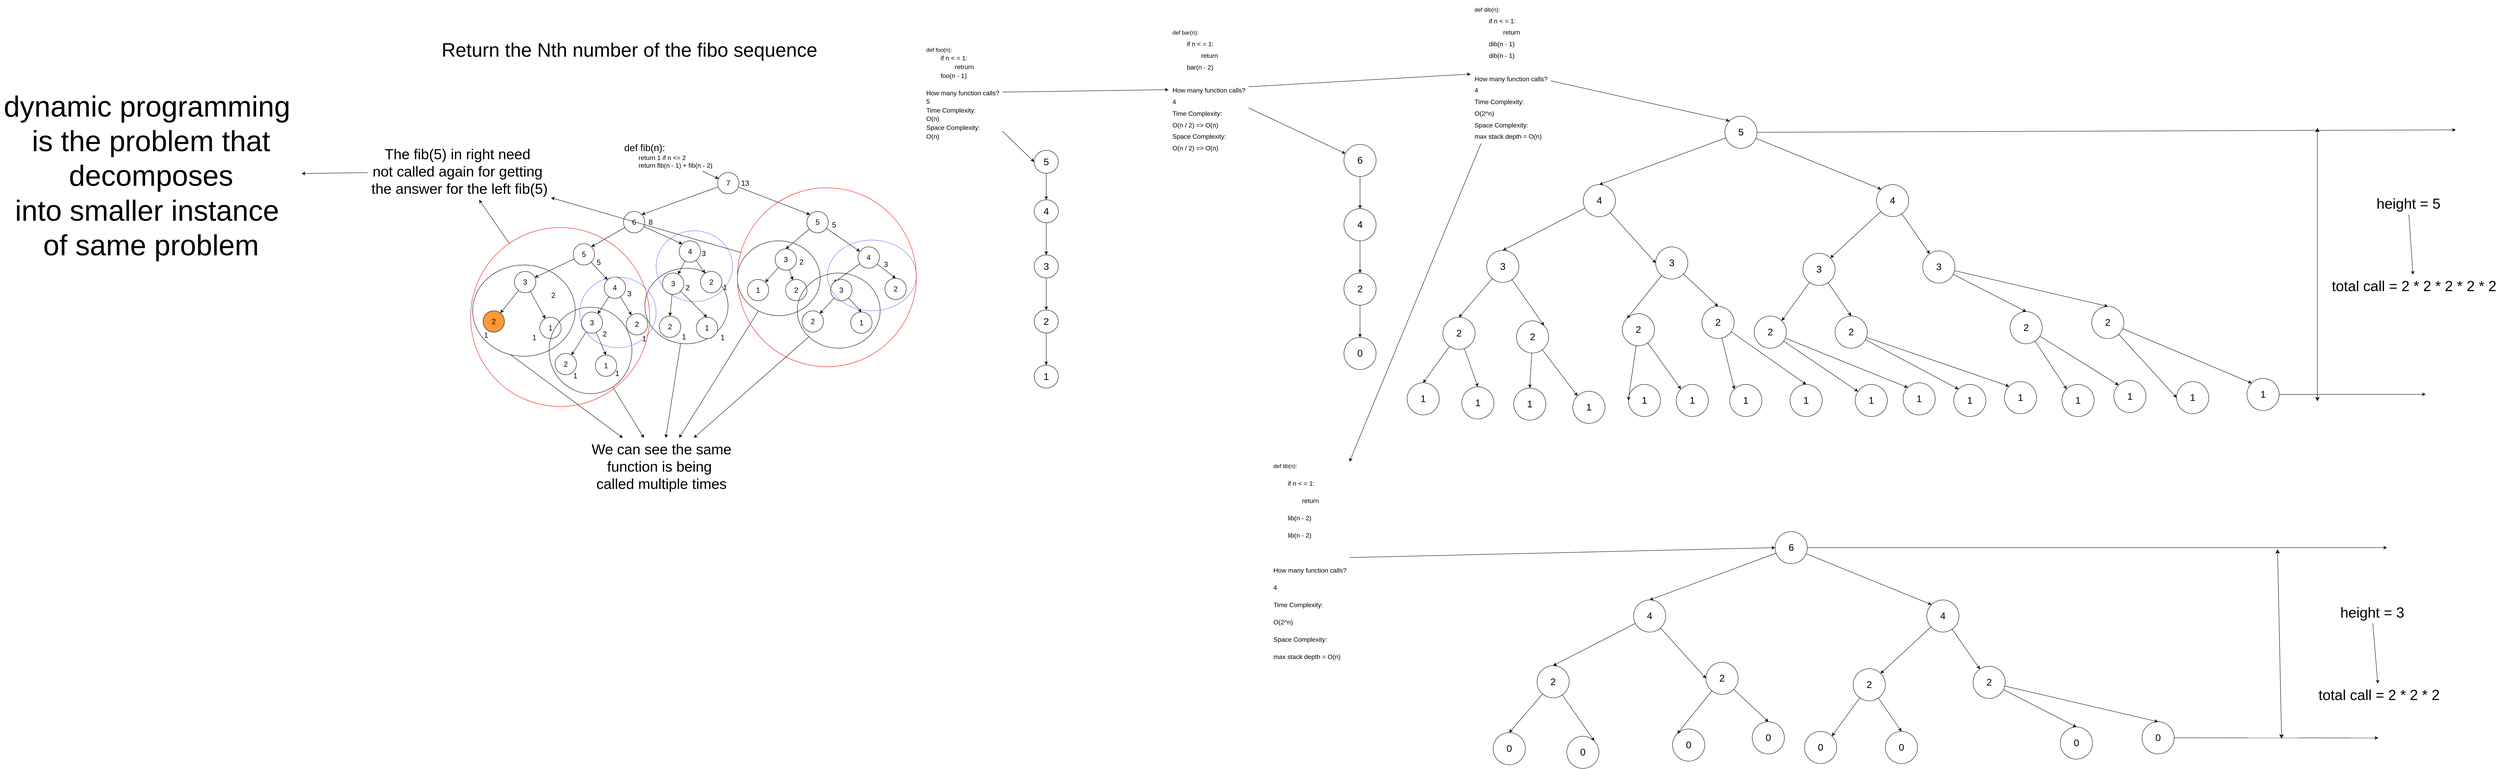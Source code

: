 <mxfile>
    <diagram id="8QNJKd7173OX4IBxSYZf" name="Page-1">
        <mxGraphModel dx="6030" dy="1557" grid="0" gridSize="10" guides="1" tooltips="1" connect="1" arrows="1" fold="1" page="0" pageScale="1" pageWidth="827" pageHeight="1169" math="0" shadow="0">
            <root>
                <mxCell id="0"/>
                <mxCell id="1" parent="0"/>
                <mxCell id="265" value="" style="ellipse;whiteSpace=wrap;html=1;fontSize=36;fillColor=none;" vertex="1" parent="1">
                    <mxGeometry x="65" y="363" width="207" height="188" as="geometry"/>
                </mxCell>
                <mxCell id="275" value="" style="ellipse;whiteSpace=wrap;html=1;fontSize=36;fillColor=none;strokeColor=#6666FF;" vertex="1" parent="1">
                    <mxGeometry x="93" y="270" width="190" height="176" as="geometry"/>
                </mxCell>
                <mxCell id="2" value="&lt;font style=&quot;font-size: 48px;&quot;&gt;Return the Nth number of the fibo sequence&amp;nbsp;&lt;/font&gt;" style="text;html=1;align=center;verticalAlign=middle;resizable=0;points=[];autosize=1;strokeColor=none;fillColor=none;" vertex="1" parent="1">
                    <mxGeometry x="-450" y="-215" width="965" height="70" as="geometry"/>
                </mxCell>
                <mxCell id="64" style="edgeStyle=none;html=1;fontSize=18;" edge="1" parent="1" source="3" target="4">
                    <mxGeometry relative="1" as="geometry"/>
                </mxCell>
                <mxCell id="3" value="&lt;div style=&quot;text-align: left;&quot;&gt;&lt;font style=&quot;font-size: 24px;&quot;&gt;&lt;span style=&quot;background-color: initial;&quot;&gt;def fib(&lt;/span&gt;&lt;span style=&quot;background-color: initial;&quot;&gt;n):&lt;/span&gt;&lt;/font&gt;&lt;/div&gt;&lt;div style=&quot;text-align: left;&quot;&gt;&lt;span style=&quot;background-color: initial;&quot;&gt;&lt;font size=&quot;3&quot;&gt;&lt;span style=&quot;white-space: pre;&quot;&gt;&#9;&lt;/span&gt;return 1 if n &amp;lt;= 2&lt;br&gt;&lt;/font&gt;&lt;/span&gt;&lt;/div&gt;&lt;div style=&quot;text-align: left;&quot;&gt;&lt;span style=&quot;background-color: initial;&quot;&gt;&lt;font size=&quot;3&quot;&gt;&lt;span style=&quot;white-space: pre;&quot;&gt;&#9;&lt;/span&gt;return fib(n - 1) + fib(n - 2)&lt;/font&gt;&lt;br&gt;&lt;/span&gt;&lt;/div&gt;" style="text;html=1;align=center;verticalAlign=middle;resizable=0;points=[];autosize=1;strokeColor=none;fillColor=none;fontSize=14;" vertex="1" parent="1">
                    <mxGeometry x="4" y="43" width="237" height="79" as="geometry"/>
                </mxCell>
                <mxCell id="8" style="edgeStyle=none;html=1;entryX=1;entryY=0;entryDx=0;entryDy=0;fontSize=18;" edge="1" parent="1" source="4" target="6">
                    <mxGeometry relative="1" as="geometry"/>
                </mxCell>
                <mxCell id="9" style="edgeStyle=none;html=1;entryX=0;entryY=0;entryDx=0;entryDy=0;fontSize=18;" edge="1" parent="1" source="4" target="7">
                    <mxGeometry relative="1" as="geometry"/>
                </mxCell>
                <mxCell id="4" value="&lt;font style=&quot;font-size: 18px;&quot;&gt;7&lt;/font&gt;" style="ellipse;whiteSpace=wrap;html=1;fontSize=14;" vertex="1" parent="1">
                    <mxGeometry x="246" y="125" width="53" height="53" as="geometry"/>
                </mxCell>
                <mxCell id="31" style="edgeStyle=none;html=1;entryX=1;entryY=0;entryDx=0;entryDy=0;fontSize=18;" edge="1" parent="1" source="6" target="10">
                    <mxGeometry relative="1" as="geometry"/>
                </mxCell>
                <mxCell id="32" style="edgeStyle=none;html=1;entryX=0;entryY=0;entryDx=0;entryDy=0;fontSize=18;" edge="1" parent="1" source="6" target="11">
                    <mxGeometry relative="1" as="geometry"/>
                </mxCell>
                <mxCell id="6" value="&lt;font style=&quot;font-size: 18px;&quot;&gt;6&lt;/font&gt;" style="ellipse;whiteSpace=wrap;html=1;fontSize=14;" vertex="1" parent="1">
                    <mxGeometry x="12" y="222" width="53" height="53" as="geometry"/>
                </mxCell>
                <mxCell id="33" style="edgeStyle=none;html=1;fontSize=18;entryX=0.5;entryY=0;entryDx=0;entryDy=0;" edge="1" parent="1" source="7" target="13">
                    <mxGeometry relative="1" as="geometry">
                        <mxPoint x="363.5" y="316.674" as="targetPoint"/>
                    </mxGeometry>
                </mxCell>
                <mxCell id="34" style="edgeStyle=none;html=1;fontSize=18;" edge="1" parent="1" source="7" target="14">
                    <mxGeometry relative="1" as="geometry"/>
                </mxCell>
                <mxCell id="7" value="&lt;font style=&quot;font-size: 18px;&quot;&gt;5&lt;/font&gt;" style="ellipse;whiteSpace=wrap;html=1;fontSize=14;" vertex="1" parent="1">
                    <mxGeometry x="468" y="222" width="53" height="53" as="geometry"/>
                </mxCell>
                <mxCell id="24" style="edgeStyle=none;html=1;fontSize=18;" edge="1" parent="1" source="10" target="15">
                    <mxGeometry relative="1" as="geometry"/>
                </mxCell>
                <mxCell id="25" style="edgeStyle=none;html=1;fontSize=18;" edge="1" parent="1" source="10" target="17">
                    <mxGeometry relative="1" as="geometry"/>
                </mxCell>
                <mxCell id="10" value="&lt;font style=&quot;font-size: 18px;&quot;&gt;5&lt;/font&gt;" style="ellipse;whiteSpace=wrap;html=1;fontSize=14;" vertex="1" parent="1">
                    <mxGeometry x="-113" y="302" width="53" height="53" as="geometry"/>
                </mxCell>
                <mxCell id="26" style="edgeStyle=none;html=1;fontSize=18;" edge="1" parent="1" source="11" target="18">
                    <mxGeometry relative="1" as="geometry"/>
                </mxCell>
                <mxCell id="27" style="edgeStyle=none;html=1;fontSize=18;" edge="1" parent="1" source="11" target="19">
                    <mxGeometry relative="1" as="geometry"/>
                </mxCell>
                <mxCell id="11" value="&lt;font style=&quot;font-size: 18px;&quot;&gt;4&lt;/font&gt;" style="ellipse;whiteSpace=wrap;html=1;fontSize=14;" vertex="1" parent="1">
                    <mxGeometry x="150.5" y="295" width="53" height="53" as="geometry"/>
                </mxCell>
                <mxCell id="29" style="edgeStyle=none;html=1;fontSize=18;" edge="1" parent="1" source="13" target="20">
                    <mxGeometry relative="1" as="geometry"/>
                </mxCell>
                <mxCell id="30" style="edgeStyle=none;html=1;fontSize=18;" edge="1" parent="1" source="13" target="21">
                    <mxGeometry relative="1" as="geometry"/>
                </mxCell>
                <mxCell id="13" value="&lt;font style=&quot;font-size: 18px;&quot;&gt;3&lt;/font&gt;" style="ellipse;whiteSpace=wrap;html=1;fontSize=14;" vertex="1" parent="1">
                    <mxGeometry x="389" y="315" width="53" height="53" as="geometry"/>
                </mxCell>
                <mxCell id="35" style="edgeStyle=none;html=1;entryX=0;entryY=0;entryDx=0;entryDy=0;fontSize=18;" edge="1" parent="1" source="14" target="22">
                    <mxGeometry relative="1" as="geometry"/>
                </mxCell>
                <mxCell id="36" style="edgeStyle=none;html=1;entryX=0.5;entryY=0;entryDx=0;entryDy=0;fontSize=18;" edge="1" parent="1" source="14" target="23">
                    <mxGeometry relative="1" as="geometry"/>
                </mxCell>
                <mxCell id="14" value="&lt;font style=&quot;font-size: 18px;&quot;&gt;4&lt;/font&gt;" style="ellipse;whiteSpace=wrap;html=1;fontSize=14;" vertex="1" parent="1">
                    <mxGeometry x="595" y="310" width="53" height="53" as="geometry"/>
                </mxCell>
                <mxCell id="43" style="edgeStyle=none;html=1;fontSize=18;" edge="1" parent="1" source="15" target="37">
                    <mxGeometry relative="1" as="geometry"/>
                </mxCell>
                <mxCell id="44" style="edgeStyle=none;html=1;fontSize=18;" edge="1" parent="1" source="15" target="38">
                    <mxGeometry relative="1" as="geometry"/>
                </mxCell>
                <mxCell id="15" value="&lt;font style=&quot;font-size: 18px;&quot;&gt;3&lt;/font&gt;" style="ellipse;whiteSpace=wrap;html=1;fontSize=14;" vertex="1" parent="1">
                    <mxGeometry x="-259" y="371" width="53" height="53" as="geometry"/>
                </mxCell>
                <mxCell id="45" style="edgeStyle=none;html=1;fontSize=18;" edge="1" parent="1" source="17" target="39">
                    <mxGeometry relative="1" as="geometry"/>
                </mxCell>
                <mxCell id="46" style="edgeStyle=none;html=1;fontSize=18;" edge="1" parent="1" source="17" target="42">
                    <mxGeometry relative="1" as="geometry"/>
                </mxCell>
                <mxCell id="17" value="&lt;font style=&quot;font-size: 18px;&quot;&gt;4&lt;/font&gt;" style="ellipse;whiteSpace=wrap;html=1;fontSize=14;" vertex="1" parent="1">
                    <mxGeometry x="-36" y="385" width="53" height="53" as="geometry"/>
                </mxCell>
                <mxCell id="56" style="edgeStyle=none;html=1;entryX=0.5;entryY=0;entryDx=0;entryDy=0;fontSize=18;" edge="1" parent="1" source="18" target="55">
                    <mxGeometry relative="1" as="geometry"/>
                </mxCell>
                <mxCell id="58" style="edgeStyle=none;html=1;entryX=0.5;entryY=0;entryDx=0;entryDy=0;fontSize=18;" edge="1" parent="1" source="18" target="57">
                    <mxGeometry relative="1" as="geometry"/>
                </mxCell>
                <mxCell id="18" value="&lt;font style=&quot;font-size: 18px;&quot;&gt;3&lt;/font&gt;" style="ellipse;whiteSpace=wrap;html=1;fontSize=14;" vertex="1" parent="1">
                    <mxGeometry x="109" y="375" width="53" height="53" as="geometry"/>
                </mxCell>
                <mxCell id="19" value="&lt;span style=&quot;font-size: 18px;&quot;&gt;2&lt;/span&gt;" style="ellipse;whiteSpace=wrap;html=1;fontSize=14;" vertex="1" parent="1">
                    <mxGeometry x="203.5" y="371" width="53" height="53" as="geometry"/>
                </mxCell>
                <mxCell id="20" value="&lt;font style=&quot;font-size: 18px;&quot;&gt;1&lt;/font&gt;" style="ellipse;whiteSpace=wrap;html=1;fontSize=14;" vertex="1" parent="1">
                    <mxGeometry x="320" y="391" width="53" height="53" as="geometry"/>
                </mxCell>
                <mxCell id="21" value="&lt;span style=&quot;font-size: 18px;&quot;&gt;2&lt;/span&gt;" style="ellipse;whiteSpace=wrap;html=1;fontSize=14;" vertex="1" parent="1">
                    <mxGeometry x="415" y="391" width="53" height="53" as="geometry"/>
                </mxCell>
                <mxCell id="60" style="edgeStyle=none;html=1;fontSize=18;" edge="1" parent="1" source="22" target="59">
                    <mxGeometry relative="1" as="geometry"/>
                </mxCell>
                <mxCell id="62" style="edgeStyle=none;html=1;entryX=0.5;entryY=0;entryDx=0;entryDy=0;fontSize=18;" edge="1" parent="1" source="22" target="61">
                    <mxGeometry relative="1" as="geometry"/>
                </mxCell>
                <mxCell id="22" value="&lt;font style=&quot;font-size: 18px;&quot;&gt;3&lt;/font&gt;" style="ellipse;whiteSpace=wrap;html=1;fontSize=14;" vertex="1" parent="1">
                    <mxGeometry x="527" y="391" width="53" height="53" as="geometry"/>
                </mxCell>
                <mxCell id="23" value="&lt;font style=&quot;font-size: 18px;&quot;&gt;2&lt;/font&gt;" style="ellipse;whiteSpace=wrap;html=1;fontSize=14;" vertex="1" parent="1">
                    <mxGeometry x="662" y="388" width="53" height="53" as="geometry"/>
                </mxCell>
                <mxCell id="37" value="&lt;font style=&quot;font-size: 18px;&quot;&gt;2&lt;/font&gt;" style="ellipse;whiteSpace=wrap;html=1;fontSize=14;fillColor=#FF9933;" vertex="1" parent="1">
                    <mxGeometry x="-337" y="469" width="53" height="53" as="geometry"/>
                </mxCell>
                <mxCell id="38" value="&lt;font style=&quot;font-size: 18px;&quot;&gt;1&lt;/font&gt;" style="ellipse;whiteSpace=wrap;html=1;fontSize=14;fillColor=#FFFFFF;" vertex="1" parent="1">
                    <mxGeometry x="-196" y="485" width="53" height="53" as="geometry"/>
                </mxCell>
                <mxCell id="48" style="edgeStyle=none;html=1;fontSize=18;" edge="1" parent="1" source="39" target="47">
                    <mxGeometry relative="1" as="geometry"/>
                </mxCell>
                <mxCell id="50" style="edgeStyle=none;html=1;entryX=0.5;entryY=0;entryDx=0;entryDy=0;fontSize=18;" edge="1" parent="1" source="39" target="49">
                    <mxGeometry relative="1" as="geometry"/>
                </mxCell>
                <mxCell id="39" value="&lt;font style=&quot;font-size: 18px;&quot;&gt;3&lt;/font&gt;" style="ellipse;whiteSpace=wrap;html=1;fontSize=14;" vertex="1" parent="1">
                    <mxGeometry x="-93" y="472" width="53" height="53" as="geometry"/>
                </mxCell>
                <mxCell id="42" value="&lt;font style=&quot;font-size: 18px;&quot;&gt;2&lt;/font&gt;" style="ellipse;whiteSpace=wrap;html=1;fontSize=14;" vertex="1" parent="1">
                    <mxGeometry x="19" y="476" width="53" height="53" as="geometry"/>
                </mxCell>
                <mxCell id="47" value="&lt;font style=&quot;font-size: 18px;&quot;&gt;2&lt;/font&gt;" style="ellipse;whiteSpace=wrap;html=1;fontSize=14;" vertex="1" parent="1">
                    <mxGeometry x="-158" y="575" width="53" height="53" as="geometry"/>
                </mxCell>
                <mxCell id="49" value="&lt;font style=&quot;font-size: 18px;&quot;&gt;1&lt;/font&gt;" style="ellipse;whiteSpace=wrap;html=1;fontSize=14;" vertex="1" parent="1">
                    <mxGeometry x="-58" y="579" width="53" height="53" as="geometry"/>
                </mxCell>
                <mxCell id="55" value="&lt;font style=&quot;font-size: 18px;&quot;&gt;2&lt;/font&gt;" style="ellipse;whiteSpace=wrap;html=1;fontSize=14;" vertex="1" parent="1">
                    <mxGeometry x="101" y="482" width="53" height="53" as="geometry"/>
                </mxCell>
                <mxCell id="57" value="&lt;font style=&quot;font-size: 18px;&quot;&gt;1&lt;/font&gt;" style="ellipse;whiteSpace=wrap;html=1;fontSize=14;" vertex="1" parent="1">
                    <mxGeometry x="193" y="485" width="53" height="53" as="geometry"/>
                </mxCell>
                <mxCell id="59" value="&lt;font style=&quot;font-size: 18px;&quot;&gt;2&lt;/font&gt;" style="ellipse;whiteSpace=wrap;html=1;fontSize=14;" vertex="1" parent="1">
                    <mxGeometry x="456" y="469" width="53" height="53" as="geometry"/>
                </mxCell>
                <mxCell id="61" value="&lt;font style=&quot;font-size: 18px;&quot;&gt;1&lt;/font&gt;" style="ellipse;whiteSpace=wrap;html=1;fontSize=14;" vertex="1" parent="1">
                    <mxGeometry x="577" y="472" width="53" height="53" as="geometry"/>
                </mxCell>
                <mxCell id="65" value="1" style="text;html=1;align=center;verticalAlign=middle;resizable=0;points=[];autosize=1;strokeColor=none;fillColor=none;fontSize=18;" vertex="1" parent="1">
                    <mxGeometry x="-344" y="513" width="28" height="34" as="geometry"/>
                </mxCell>
                <mxCell id="66" value="1" style="text;html=1;align=center;verticalAlign=middle;resizable=0;points=[];autosize=1;strokeColor=none;fillColor=none;fontSize=18;" vertex="1" parent="1">
                    <mxGeometry x="-224" y="519" width="28" height="34" as="geometry"/>
                </mxCell>
                <mxCell id="67" value="2" style="text;html=1;align=center;verticalAlign=middle;resizable=0;points=[];autosize=1;strokeColor=none;fillColor=none;fontSize=18;" vertex="1" parent="1">
                    <mxGeometry x="-177" y="414" width="28" height="34" as="geometry"/>
                </mxCell>
                <mxCell id="68" value="2" style="text;html=1;align=center;verticalAlign=middle;resizable=0;points=[];autosize=1;strokeColor=none;fillColor=none;fontSize=18;" vertex="1" parent="1">
                    <mxGeometry x="-49" y="510" width="28" height="34" as="geometry"/>
                </mxCell>
                <mxCell id="69" value="1" style="text;html=1;align=center;verticalAlign=middle;resizable=0;points=[];autosize=1;strokeColor=none;fillColor=none;fontSize=18;" vertex="1" parent="1">
                    <mxGeometry x="49" y="522" width="28" height="34" as="geometry"/>
                </mxCell>
                <mxCell id="70" value="3" style="text;html=1;align=center;verticalAlign=middle;resizable=0;points=[];autosize=1;strokeColor=none;fillColor=none;fontSize=18;" vertex="1" parent="1">
                    <mxGeometry x="12" y="410" width="28" height="34" as="geometry"/>
                </mxCell>
                <mxCell id="71" value="5" style="text;html=1;align=center;verticalAlign=middle;resizable=0;points=[];autosize=1;strokeColor=none;fillColor=none;fontSize=18;" vertex="1" parent="1">
                    <mxGeometry x="-64" y="332" width="28" height="34" as="geometry"/>
                </mxCell>
                <mxCell id="72" value="1" style="text;html=1;align=center;verticalAlign=middle;resizable=0;points=[];autosize=1;strokeColor=none;fillColor=none;fontSize=18;" vertex="1" parent="1">
                    <mxGeometry x="-18" y="608" width="28" height="34" as="geometry"/>
                </mxCell>
                <mxCell id="73" value="1" style="text;html=1;align=center;verticalAlign=middle;resizable=0;points=[];autosize=1;strokeColor=none;fillColor=none;fontSize=18;" vertex="1" parent="1">
                    <mxGeometry x="-122" y="614" width="28" height="34" as="geometry"/>
                </mxCell>
                <mxCell id="74" value="1" style="text;html=1;align=center;verticalAlign=middle;resizable=0;points=[];autosize=1;strokeColor=none;fillColor=none;fontSize=18;" vertex="1" parent="1">
                    <mxGeometry x="148" y="517" width="28" height="34" as="geometry"/>
                </mxCell>
                <mxCell id="75" value="1" style="text;html=1;align=center;verticalAlign=middle;resizable=0;points=[];autosize=1;strokeColor=none;fillColor=none;fontSize=18;" vertex="1" parent="1">
                    <mxGeometry x="244" y="519" width="28" height="34" as="geometry"/>
                </mxCell>
                <mxCell id="76" value="2" style="text;html=1;align=center;verticalAlign=middle;resizable=0;points=[];autosize=1;strokeColor=none;fillColor=none;fontSize=18;" vertex="1" parent="1">
                    <mxGeometry x="157" y="394.5" width="28" height="34" as="geometry"/>
                </mxCell>
                <mxCell id="77" value="1" style="text;html=1;align=center;verticalAlign=middle;resizable=0;points=[];autosize=1;strokeColor=none;fillColor=none;fontSize=18;" vertex="1" parent="1">
                    <mxGeometry x="250" y="394" width="28" height="34" as="geometry"/>
                </mxCell>
                <mxCell id="78" value="3" style="text;html=1;align=center;verticalAlign=middle;resizable=0;points=[];autosize=1;strokeColor=none;fillColor=none;fontSize=18;" vertex="1" parent="1">
                    <mxGeometry x="197" y="310" width="28" height="34" as="geometry"/>
                </mxCell>
                <mxCell id="79" value="8" style="text;html=1;align=center;verticalAlign=middle;resizable=0;points=[];autosize=1;strokeColor=none;fillColor=none;fontSize=18;" vertex="1" parent="1">
                    <mxGeometry x="65" y="231.5" width="28" height="34" as="geometry"/>
                </mxCell>
                <mxCell id="80" value="2" style="text;html=1;align=center;verticalAlign=middle;resizable=0;points=[];autosize=1;strokeColor=none;fillColor=none;fontSize=18;" vertex="1" parent="1">
                    <mxGeometry x="440" y="331" width="28" height="34" as="geometry"/>
                </mxCell>
                <mxCell id="81" value="3" style="text;html=1;align=center;verticalAlign=middle;resizable=0;points=[];autosize=1;strokeColor=none;fillColor=none;fontSize=18;" vertex="1" parent="1">
                    <mxGeometry x="650" y="337" width="28" height="34" as="geometry"/>
                </mxCell>
                <mxCell id="82" value="5" style="text;html=1;align=center;verticalAlign=middle;resizable=0;points=[];autosize=1;strokeColor=none;fillColor=none;fontSize=18;" vertex="1" parent="1">
                    <mxGeometry x="521" y="239" width="28" height="34" as="geometry"/>
                </mxCell>
                <mxCell id="83" value="13" style="text;html=1;align=center;verticalAlign=middle;resizable=0;points=[];autosize=1;strokeColor=none;fillColor=none;fontSize=18;" vertex="1" parent="1">
                    <mxGeometry x="295" y="135" width="38" height="34" as="geometry"/>
                </mxCell>
                <mxCell id="97" style="edgeStyle=none;html=1;entryX=0;entryY=0.5;entryDx=0;entryDy=0;fontSize=24;" edge="1" parent="1" source="84" target="88">
                    <mxGeometry relative="1" as="geometry"/>
                </mxCell>
                <mxCell id="100" value="" style="edgeStyle=none;html=1;fontSize=24;" edge="1" parent="1" source="84" target="99">
                    <mxGeometry relative="1" as="geometry"/>
                </mxCell>
                <mxCell id="84" value="&lt;div style=&quot;text-align: left;&quot;&gt;&lt;span style=&quot;background-color: initial;&quot;&gt;&lt;font style=&quot;font-size: 14px;&quot;&gt;def foo(n):&lt;/font&gt;&lt;/span&gt;&lt;/div&gt;&lt;div style=&quot;text-align: left;&quot;&gt;&lt;span style=&quot;background-color: initial;&quot;&gt;&lt;font size=&quot;3&quot;&gt;&lt;span style=&quot;white-space: pre;&quot;&gt;&#9;&lt;/span&gt;if n &amp;lt; = 1:&lt;/font&gt;&lt;/span&gt;&lt;/div&gt;&lt;div style=&quot;text-align: left;&quot;&gt;&lt;span style=&quot;background-color: initial;&quot;&gt;&lt;font size=&quot;3&quot;&gt;&lt;span style=&quot;white-space: pre;&quot;&gt;&#9;&lt;span style=&quot;white-space: pre;&quot;&gt;&#9;&lt;/span&gt;&lt;/span&gt;retrurn&lt;/font&gt;&lt;/span&gt;&lt;/div&gt;&lt;div style=&quot;text-align: left;&quot;&gt;&lt;span style=&quot;background-color: initial;&quot;&gt;&lt;font size=&quot;3&quot;&gt;&lt;span style=&quot;white-space: pre;&quot;&gt;&#9;&lt;/span&gt;foo(n - 1)&lt;/font&gt;&lt;br&gt;&lt;/span&gt;&lt;/div&gt;&lt;div style=&quot;text-align: left;&quot;&gt;&lt;span style=&quot;background-color: initial;&quot;&gt;&lt;font size=&quot;3&quot;&gt;&lt;br&gt;&lt;/font&gt;&lt;/span&gt;&lt;/div&gt;&lt;div style=&quot;text-align: left;&quot;&gt;&lt;span style=&quot;background-color: initial;&quot;&gt;&lt;font size=&quot;3&quot;&gt;How many function calls?&lt;/font&gt;&lt;/span&gt;&lt;/div&gt;&lt;div style=&quot;text-align: left;&quot;&gt;&lt;span style=&quot;background-color: initial;&quot;&gt;&lt;font size=&quot;3&quot;&gt;5&lt;br&gt;Time Complexity:&lt;/font&gt;&lt;/span&gt;&lt;/div&gt;&lt;div style=&quot;text-align: left;&quot;&gt;&lt;span style=&quot;background-color: initial;&quot;&gt;&lt;font size=&quot;3&quot;&gt;O(n)&lt;/font&gt;&lt;/span&gt;&lt;/div&gt;&lt;div style=&quot;text-align: left;&quot;&gt;&lt;font size=&quot;3&quot;&gt;Space Complexity:&lt;/font&gt;&lt;/div&gt;&lt;div style=&quot;text-align: left;&quot;&gt;&lt;font size=&quot;3&quot;&gt;O(n)&lt;/font&gt;&lt;/div&gt;" style="text;html=1;align=center;verticalAlign=middle;resizable=0;points=[];autosize=1;strokeColor=none;fillColor=none;fontSize=18;" vertex="1" parent="1">
                    <mxGeometry x="755" y="-198" width="199" height="249" as="geometry"/>
                </mxCell>
                <mxCell id="90" value="" style="edgeStyle=none;html=1;fontSize=24;" edge="1" parent="1" source="88" target="89">
                    <mxGeometry relative="1" as="geometry"/>
                </mxCell>
                <mxCell id="88" value="&lt;font style=&quot;font-size: 24px;&quot;&gt;5&lt;/font&gt;" style="ellipse;whiteSpace=wrap;html=1;fontSize=14;fillColor=none;" vertex="1" parent="1">
                    <mxGeometry x="1033" y="70" width="60" height="57" as="geometry"/>
                </mxCell>
                <mxCell id="92" value="" style="edgeStyle=none;html=1;fontSize=24;" edge="1" parent="1" source="89" target="91">
                    <mxGeometry relative="1" as="geometry"/>
                </mxCell>
                <mxCell id="89" value="&lt;font style=&quot;font-size: 24px;&quot;&gt;4&lt;/font&gt;" style="ellipse;whiteSpace=wrap;html=1;fontSize=14;fillColor=none;" vertex="1" parent="1">
                    <mxGeometry x="1033" y="193" width="60" height="57" as="geometry"/>
                </mxCell>
                <mxCell id="94" value="" style="edgeStyle=none;html=1;fontSize=24;" edge="1" parent="1" source="91" target="93">
                    <mxGeometry relative="1" as="geometry"/>
                </mxCell>
                <mxCell id="91" value="&lt;font style=&quot;font-size: 24px;&quot;&gt;3&lt;/font&gt;" style="ellipse;whiteSpace=wrap;html=1;fontSize=14;fillColor=none;" vertex="1" parent="1">
                    <mxGeometry x="1033" y="330" width="60" height="57" as="geometry"/>
                </mxCell>
                <mxCell id="96" value="" style="edgeStyle=none;html=1;fontSize=24;" edge="1" parent="1" source="93" target="95">
                    <mxGeometry relative="1" as="geometry"/>
                </mxCell>
                <mxCell id="93" value="&lt;font style=&quot;font-size: 24px;&quot;&gt;2&lt;/font&gt;" style="ellipse;whiteSpace=wrap;html=1;fontSize=14;fillColor=none;" vertex="1" parent="1">
                    <mxGeometry x="1033" y="467" width="60" height="57" as="geometry"/>
                </mxCell>
                <mxCell id="95" value="&lt;font style=&quot;font-size: 24px;&quot;&gt;1&lt;/font&gt;" style="ellipse;whiteSpace=wrap;html=1;fontSize=14;fillColor=none;" vertex="1" parent="1">
                    <mxGeometry x="1033" y="604" width="60" height="57" as="geometry"/>
                </mxCell>
                <mxCell id="109" style="edgeStyle=none;html=1;fontSize=24;" edge="1" parent="1" source="99" target="101">
                    <mxGeometry relative="1" as="geometry"/>
                </mxCell>
                <mxCell id="111" value="" style="edgeStyle=none;html=1;fontSize=24;" edge="1" parent="1" source="99" target="110">
                    <mxGeometry relative="1" as="geometry"/>
                </mxCell>
                <mxCell id="99" value="&lt;div style=&quot;text-align: left;&quot;&gt;&lt;span style=&quot;background-color: initial;&quot;&gt;&lt;font style=&quot;font-size: 14px;&quot;&gt;def bar(n):&lt;/font&gt;&lt;/span&gt;&lt;/div&gt;&lt;div style=&quot;text-align: left;&quot;&gt;&lt;span style=&quot;background-color: initial;&quot;&gt;&lt;font size=&quot;3&quot;&gt;&lt;span style=&quot;white-space: pre;&quot;&gt;&#9;&lt;/span&gt;if n &amp;lt; = 1:&lt;/font&gt;&lt;/span&gt;&lt;/div&gt;&lt;div style=&quot;text-align: left;&quot;&gt;&lt;span style=&quot;background-color: initial;&quot;&gt;&lt;font size=&quot;3&quot;&gt;&lt;span style=&quot;white-space: pre;&quot;&gt;&#9;&lt;span style=&quot;white-space: pre;&quot;&gt;&#9;&lt;/span&gt;&lt;/span&gt;return&lt;/font&gt;&lt;/span&gt;&lt;/div&gt;&lt;div style=&quot;text-align: left;&quot;&gt;&lt;span style=&quot;background-color: initial;&quot;&gt;&lt;font size=&quot;3&quot;&gt;&lt;span style=&quot;white-space: pre;&quot;&gt;&#9;&lt;/span&gt;bar(n - 2)&lt;/font&gt;&lt;br&gt;&lt;/span&gt;&lt;/div&gt;&lt;div style=&quot;text-align: left;&quot;&gt;&lt;span style=&quot;background-color: initial;&quot;&gt;&lt;font size=&quot;3&quot;&gt;&lt;br&gt;&lt;/font&gt;&lt;/span&gt;&lt;/div&gt;&lt;div style=&quot;text-align: left;&quot;&gt;&lt;span style=&quot;background-color: initial;&quot;&gt;&lt;font size=&quot;3&quot;&gt;How many function calls?&lt;/font&gt;&lt;/span&gt;&lt;/div&gt;&lt;div style=&quot;text-align: left;&quot;&gt;&lt;span style=&quot;background-color: initial;&quot;&gt;&lt;font size=&quot;3&quot;&gt;4&lt;br&gt;Time Complexity:&lt;/font&gt;&lt;/span&gt;&lt;/div&gt;&lt;div style=&quot;text-align: left;&quot;&gt;&lt;span style=&quot;background-color: initial;&quot;&gt;&lt;font size=&quot;3&quot;&gt;O(n / 2) =&amp;gt; O(n)&lt;/font&gt;&lt;/span&gt;&lt;/div&gt;&lt;div style=&quot;text-align: left;&quot;&gt;&lt;font size=&quot;3&quot;&gt;Space Complexity:&lt;/font&gt;&lt;/div&gt;&lt;div style=&quot;text-align: left;&quot;&gt;&lt;font size=&quot;3&quot;&gt;O(n / 2) =&amp;gt; O(n)&lt;/font&gt;&lt;/div&gt;" style="text;html=1;align=center;verticalAlign=middle;resizable=0;points=[];autosize=1;strokeColor=none;fillColor=none;fontSize=24;" vertex="1" parent="1">
                    <mxGeometry x="1367" y="-247" width="199" height="329" as="geometry"/>
                </mxCell>
                <mxCell id="104" value="" style="edgeStyle=none;html=1;fontSize=24;" edge="1" parent="1" source="101" target="103">
                    <mxGeometry relative="1" as="geometry"/>
                </mxCell>
                <mxCell id="101" value="6" style="ellipse;whiteSpace=wrap;html=1;fontSize=24;fillColor=none;" vertex="1" parent="1">
                    <mxGeometry x="1803" y="55" width="80" height="80" as="geometry"/>
                </mxCell>
                <mxCell id="106" value="" style="edgeStyle=none;html=1;fontSize=24;" edge="1" parent="1" source="103" target="105">
                    <mxGeometry relative="1" as="geometry"/>
                </mxCell>
                <mxCell id="103" value="4" style="ellipse;whiteSpace=wrap;html=1;fontSize=24;fillColor=none;" vertex="1" parent="1">
                    <mxGeometry x="1803" y="215" width="80" height="80" as="geometry"/>
                </mxCell>
                <mxCell id="108" value="" style="edgeStyle=none;html=1;fontSize=24;" edge="1" parent="1" source="105" target="107">
                    <mxGeometry relative="1" as="geometry"/>
                </mxCell>
                <mxCell id="105" value="2" style="ellipse;whiteSpace=wrap;html=1;fontSize=24;fillColor=none;" vertex="1" parent="1">
                    <mxGeometry x="1803" y="375" width="80" height="80" as="geometry"/>
                </mxCell>
                <mxCell id="107" value="0" style="ellipse;whiteSpace=wrap;html=1;fontSize=24;fillColor=none;" vertex="1" parent="1">
                    <mxGeometry x="1803" y="535" width="80" height="80" as="geometry"/>
                </mxCell>
                <mxCell id="184" style="edgeStyle=none;html=1;entryX=0;entryY=0;entryDx=0;entryDy=0;fontSize=24;" edge="1" parent="1" source="110" target="112">
                    <mxGeometry relative="1" as="geometry"/>
                </mxCell>
                <mxCell id="193" value="" style="edgeStyle=none;html=1;fontSize=36;" edge="1" parent="1" source="110" target="192">
                    <mxGeometry relative="1" as="geometry"/>
                </mxCell>
                <mxCell id="110" value="&lt;div style=&quot;text-align: left;&quot;&gt;&lt;span style=&quot;background-color: initial;&quot;&gt;&lt;font style=&quot;font-size: 14px;&quot;&gt;def dib(n):&lt;/font&gt;&lt;/span&gt;&lt;/div&gt;&lt;div style=&quot;text-align: left;&quot;&gt;&lt;span style=&quot;background-color: initial;&quot;&gt;&lt;font size=&quot;3&quot;&gt;&lt;span style=&quot;&quot;&gt;&#9;&lt;/span&gt;&lt;span style=&quot;white-space: pre;&quot;&gt;&#9;&lt;/span&gt;if n &amp;lt; = 1:&lt;/font&gt;&lt;/span&gt;&lt;/div&gt;&lt;div style=&quot;text-align: left;&quot;&gt;&lt;span style=&quot;background-color: initial;&quot;&gt;&lt;font size=&quot;3&quot;&gt;&lt;span style=&quot;&quot;&gt;&#9;&lt;span style=&quot;&quot;&gt;&#9;&lt;/span&gt;&lt;/span&gt;&lt;span style=&quot;white-space: pre;&quot;&gt;&lt;span style=&quot;white-space: pre;&quot;&gt;&#9;&lt;/span&gt;&#9;&lt;/span&gt;return&lt;/font&gt;&lt;/span&gt;&lt;/div&gt;&lt;div style=&quot;text-align: left;&quot;&gt;&lt;span style=&quot;background-color: initial;&quot;&gt;&lt;font size=&quot;3&quot;&gt;&lt;span style=&quot;&quot;&gt;&#9;&lt;/span&gt;&lt;span style=&quot;white-space: pre;&quot;&gt;&#9;&lt;/span&gt;dib(n - 1)&lt;/font&gt;&lt;br&gt;&lt;/span&gt;&lt;/div&gt;&lt;div style=&quot;text-align: left;&quot;&gt;&lt;div style=&quot;border-color: var(--border-color);&quot;&gt;&lt;span style=&quot;border-color: var(--border-color); background-color: initial;&quot;&gt;&lt;font style=&quot;border-color: var(--border-color);&quot; size=&quot;3&quot;&gt;&lt;span style=&quot;border-color: var(--border-color);&quot;&gt;&#9;&lt;/span&gt;&lt;span style=&quot;white-space: pre;&quot;&gt;&#9;&lt;/span&gt;dib(n - 1)&lt;/font&gt;&lt;br style=&quot;border-color: var(--border-color);&quot;&gt;&lt;/span&gt;&lt;/div&gt;&lt;div&gt;&lt;span style=&quot;border-color: var(--border-color); background-color: initial;&quot;&gt;&lt;font style=&quot;border-color: var(--border-color);&quot; size=&quot;3&quot;&gt;&lt;br&gt;&lt;/font&gt;&lt;/span&gt;&lt;/div&gt;&lt;/div&gt;&lt;div style=&quot;text-align: left;&quot;&gt;&lt;span style=&quot;background-color: initial;&quot;&gt;&lt;font size=&quot;3&quot;&gt;How many function calls?&lt;/font&gt;&lt;/span&gt;&lt;/div&gt;&lt;div style=&quot;text-align: left;&quot;&gt;&lt;span style=&quot;background-color: initial;&quot;&gt;&lt;font size=&quot;3&quot;&gt;4&lt;br&gt;Time Complexity:&lt;/font&gt;&lt;/span&gt;&lt;/div&gt;&lt;div style=&quot;text-align: left;&quot;&gt;&lt;span style=&quot;background-color: initial;&quot;&gt;&lt;font size=&quot;3&quot;&gt;O(2^n)&lt;/font&gt;&lt;/span&gt;&lt;/div&gt;&lt;div style=&quot;text-align: left;&quot;&gt;&lt;font size=&quot;3&quot;&gt;Space Complexity:&lt;/font&gt;&lt;/div&gt;&lt;div style=&quot;text-align: left;&quot;&gt;&lt;span style=&quot;font-size: medium; background-color: initial;&quot;&gt;max stack depth = O(n)&lt;/span&gt;&lt;/div&gt;" style="text;html=1;align=center;verticalAlign=middle;resizable=0;points=[];autosize=1;strokeColor=none;fillColor=none;fontSize=24;" vertex="1" parent="1">
                    <mxGeometry x="2118" y="-304" width="199" height="357" as="geometry"/>
                </mxCell>
                <mxCell id="117" style="edgeStyle=none;html=1;entryX=0.5;entryY=0;entryDx=0;entryDy=0;fontSize=24;" edge="1" parent="1" source="112" target="113">
                    <mxGeometry relative="1" as="geometry"/>
                </mxCell>
                <mxCell id="118" style="edgeStyle=none;html=1;entryX=0;entryY=0;entryDx=0;entryDy=0;fontSize=24;" edge="1" parent="1" source="112" target="114">
                    <mxGeometry relative="1" as="geometry"/>
                </mxCell>
                <mxCell id="185" style="edgeStyle=none;html=1;exitX=1;exitY=0.5;exitDx=0;exitDy=0;fontSize=24;" edge="1" parent="1" source="112">
                    <mxGeometry relative="1" as="geometry">
                        <mxPoint x="4567" y="19" as="targetPoint"/>
                    </mxGeometry>
                </mxCell>
                <mxCell id="112" value="5" style="ellipse;whiteSpace=wrap;html=1;fontSize=24;fillColor=none;" vertex="1" parent="1">
                    <mxGeometry x="2750" y="-15" width="80" height="80" as="geometry"/>
                </mxCell>
                <mxCell id="139" style="edgeStyle=none;html=1;entryX=0.5;entryY=0;entryDx=0;entryDy=0;fontSize=24;" edge="1" parent="1" source="113" target="119">
                    <mxGeometry relative="1" as="geometry"/>
                </mxCell>
                <mxCell id="140" style="edgeStyle=none;html=1;entryX=0;entryY=0.5;entryDx=0;entryDy=0;fontSize=24;" edge="1" parent="1" source="113" target="120">
                    <mxGeometry relative="1" as="geometry"/>
                </mxCell>
                <mxCell id="113" value="4" style="ellipse;whiteSpace=wrap;html=1;fontSize=24;fillColor=none;" vertex="1" parent="1">
                    <mxGeometry x="2398" y="155" width="80" height="80" as="geometry"/>
                </mxCell>
                <mxCell id="145" style="edgeStyle=none;html=1;entryX=1;entryY=0;entryDx=0;entryDy=0;fontSize=24;" edge="1" parent="1" source="114" target="121">
                    <mxGeometry relative="1" as="geometry"/>
                </mxCell>
                <mxCell id="146" style="edgeStyle=none;html=1;fontSize=24;" edge="1" parent="1" source="114" target="122">
                    <mxGeometry relative="1" as="geometry"/>
                </mxCell>
                <mxCell id="114" value="4" style="ellipse;whiteSpace=wrap;html=1;fontSize=24;fillColor=none;" vertex="1" parent="1">
                    <mxGeometry x="3127" y="155" width="80" height="80" as="geometry"/>
                </mxCell>
                <mxCell id="141" style="edgeStyle=none;html=1;entryX=0.5;entryY=0;entryDx=0;entryDy=0;fontSize=24;" edge="1" parent="1" source="119" target="123">
                    <mxGeometry relative="1" as="geometry"/>
                </mxCell>
                <mxCell id="142" style="edgeStyle=none;html=1;entryX=1;entryY=0;entryDx=0;entryDy=0;fontSize=24;" edge="1" parent="1" source="119" target="127">
                    <mxGeometry relative="1" as="geometry"/>
                </mxCell>
                <mxCell id="119" value="3" style="ellipse;whiteSpace=wrap;html=1;fontSize=24;fillColor=none;" vertex="1" parent="1">
                    <mxGeometry x="2158" y="318.5" width="80" height="80" as="geometry"/>
                </mxCell>
                <mxCell id="143" style="edgeStyle=none;html=1;entryX=0;entryY=0;entryDx=0;entryDy=0;fontSize=24;" edge="1" parent="1" source="120" target="128">
                    <mxGeometry relative="1" as="geometry"/>
                </mxCell>
                <mxCell id="144" style="edgeStyle=none;html=1;entryX=0.5;entryY=0;entryDx=0;entryDy=0;fontSize=24;" edge="1" parent="1" source="120" target="129">
                    <mxGeometry relative="1" as="geometry"/>
                </mxCell>
                <mxCell id="120" value="3" style="ellipse;whiteSpace=wrap;html=1;fontSize=24;fillColor=none;" vertex="1" parent="1">
                    <mxGeometry x="2578" y="310" width="80" height="80" as="geometry"/>
                </mxCell>
                <mxCell id="147" style="edgeStyle=none;html=1;entryX=1;entryY=0;entryDx=0;entryDy=0;fontSize=24;" edge="1" parent="1" source="121" target="131">
                    <mxGeometry relative="1" as="geometry"/>
                </mxCell>
                <mxCell id="148" style="edgeStyle=none;html=1;entryX=0.5;entryY=0;entryDx=0;entryDy=0;fontSize=24;" edge="1" parent="1" source="121" target="132">
                    <mxGeometry relative="1" as="geometry"/>
                </mxCell>
                <mxCell id="121" value="3" style="ellipse;whiteSpace=wrap;html=1;fontSize=24;fillColor=none;" vertex="1" parent="1">
                    <mxGeometry x="2944" y="326" width="80" height="80" as="geometry"/>
                </mxCell>
                <mxCell id="149" style="edgeStyle=none;html=1;entryX=0.5;entryY=0;entryDx=0;entryDy=0;fontSize=24;" edge="1" parent="1" source="122" target="134">
                    <mxGeometry relative="1" as="geometry"/>
                </mxCell>
                <mxCell id="150" style="edgeStyle=none;html=1;entryX=0.5;entryY=0;entryDx=0;entryDy=0;fontSize=24;" edge="1" parent="1" source="122" target="136">
                    <mxGeometry relative="1" as="geometry"/>
                </mxCell>
                <mxCell id="122" value="3" style="ellipse;whiteSpace=wrap;html=1;fontSize=24;fillColor=none;" vertex="1" parent="1">
                    <mxGeometry x="3242" y="320" width="80" height="80" as="geometry"/>
                </mxCell>
                <mxCell id="165" style="edgeStyle=none;html=1;entryX=0.5;entryY=0;entryDx=0;entryDy=0;fontSize=24;" edge="1" parent="1" source="123" target="135">
                    <mxGeometry relative="1" as="geometry"/>
                </mxCell>
                <mxCell id="166" style="edgeStyle=none;html=1;entryX=0.5;entryY=0;entryDx=0;entryDy=0;fontSize=24;" edge="1" parent="1" source="123" target="152">
                    <mxGeometry relative="1" as="geometry"/>
                </mxCell>
                <mxCell id="123" value="2" style="ellipse;whiteSpace=wrap;html=1;fontSize=24;fillColor=none;" vertex="1" parent="1">
                    <mxGeometry x="2049" y="485" width="80" height="80" as="geometry"/>
                </mxCell>
                <mxCell id="167" style="edgeStyle=none;html=1;entryX=0.5;entryY=0;entryDx=0;entryDy=0;fontSize=24;" edge="1" parent="1" source="127" target="153">
                    <mxGeometry relative="1" as="geometry"/>
                </mxCell>
                <mxCell id="168" style="edgeStyle=none;html=1;entryX=0;entryY=0;entryDx=0;entryDy=0;fontSize=24;" edge="1" parent="1" source="127" target="154">
                    <mxGeometry relative="1" as="geometry"/>
                </mxCell>
                <mxCell id="127" value="2" style="ellipse;whiteSpace=wrap;html=1;fontSize=24;fillColor=none;" vertex="1" parent="1">
                    <mxGeometry x="2232" y="494" width="80" height="80" as="geometry"/>
                </mxCell>
                <mxCell id="169" style="edgeStyle=none;html=1;entryX=0;entryY=0.5;entryDx=0;entryDy=0;fontSize=24;" edge="1" parent="1" source="128" target="155">
                    <mxGeometry relative="1" as="geometry"/>
                </mxCell>
                <mxCell id="170" style="edgeStyle=none;html=1;entryX=0;entryY=0;entryDx=0;entryDy=0;fontSize=24;" edge="1" parent="1" source="128" target="156">
                    <mxGeometry relative="1" as="geometry"/>
                </mxCell>
                <mxCell id="128" value="2" style="ellipse;whiteSpace=wrap;html=1;fontSize=24;fillColor=none;" vertex="1" parent="1">
                    <mxGeometry x="2495" y="476" width="80" height="80" as="geometry"/>
                </mxCell>
                <mxCell id="171" style="edgeStyle=none;html=1;entryX=0;entryY=0;entryDx=0;entryDy=0;fontSize=24;" edge="1" parent="1" source="129" target="157">
                    <mxGeometry relative="1" as="geometry"/>
                </mxCell>
                <mxCell id="172" style="edgeStyle=none;html=1;entryX=0.5;entryY=0;entryDx=0;entryDy=0;fontSize=24;" edge="1" parent="1" source="129" target="158">
                    <mxGeometry relative="1" as="geometry"/>
                </mxCell>
                <mxCell id="129" value="2" style="ellipse;whiteSpace=wrap;html=1;fontSize=24;fillColor=none;" vertex="1" parent="1">
                    <mxGeometry x="2693" y="458" width="80" height="80" as="geometry"/>
                </mxCell>
                <mxCell id="173" style="edgeStyle=none;html=1;fontSize=24;" edge="1" parent="1" source="131" target="159">
                    <mxGeometry relative="1" as="geometry"/>
                </mxCell>
                <mxCell id="174" style="edgeStyle=none;html=1;entryX=0;entryY=0;entryDx=0;entryDy=0;fontSize=24;" edge="1" parent="1" source="131" target="160">
                    <mxGeometry relative="1" as="geometry"/>
                </mxCell>
                <mxCell id="131" value="2" style="ellipse;whiteSpace=wrap;html=1;fontSize=24;fillColor=none;" vertex="1" parent="1">
                    <mxGeometry x="2823" y="482" width="80" height="80" as="geometry"/>
                </mxCell>
                <mxCell id="175" style="edgeStyle=none;html=1;entryX=0;entryY=0;entryDx=0;entryDy=0;fontSize=24;" edge="1" parent="1" source="132" target="161">
                    <mxGeometry relative="1" as="geometry"/>
                </mxCell>
                <mxCell id="176" style="edgeStyle=none;html=1;entryX=0;entryY=0;entryDx=0;entryDy=0;fontSize=24;" edge="1" parent="1" source="132" target="162">
                    <mxGeometry relative="1" as="geometry"/>
                </mxCell>
                <mxCell id="132" value="2" style="ellipse;whiteSpace=wrap;html=1;fontSize=24;fillColor=none;" vertex="1" parent="1">
                    <mxGeometry x="3024" y="482" width="80" height="80" as="geometry"/>
                </mxCell>
                <mxCell id="177" style="edgeStyle=none;html=1;entryX=0;entryY=0;entryDx=0;entryDy=0;fontSize=24;" edge="1" parent="1" source="134" target="163">
                    <mxGeometry relative="1" as="geometry"/>
                </mxCell>
                <mxCell id="178" style="edgeStyle=none;html=1;entryX=0;entryY=0;entryDx=0;entryDy=0;fontSize=24;" edge="1" parent="1" source="134" target="164">
                    <mxGeometry relative="1" as="geometry"/>
                </mxCell>
                <mxCell id="134" value="2" style="ellipse;whiteSpace=wrap;html=1;fontSize=24;fillColor=none;" vertex="1" parent="1">
                    <mxGeometry x="3459" y="471" width="80" height="80" as="geometry"/>
                </mxCell>
                <mxCell id="135" value="1" style="ellipse;whiteSpace=wrap;html=1;fontSize=24;fillColor=none;" vertex="1" parent="1">
                    <mxGeometry x="1960" y="648" width="80" height="80" as="geometry"/>
                </mxCell>
                <mxCell id="181" style="edgeStyle=none;html=1;entryX=0;entryY=0.5;entryDx=0;entryDy=0;fontSize=24;" edge="1" parent="1" source="136" target="179">
                    <mxGeometry relative="1" as="geometry"/>
                </mxCell>
                <mxCell id="182" style="edgeStyle=none;html=1;entryX=0;entryY=0;entryDx=0;entryDy=0;fontSize=24;" edge="1" parent="1" source="136" target="180">
                    <mxGeometry relative="1" as="geometry"/>
                </mxCell>
                <mxCell id="136" value="2" style="ellipse;whiteSpace=wrap;html=1;fontSize=24;fillColor=none;" vertex="1" parent="1">
                    <mxGeometry x="3662" y="458" width="80" height="80" as="geometry"/>
                </mxCell>
                <mxCell id="152" value="1" style="ellipse;whiteSpace=wrap;html=1;fontSize=24;fillColor=none;" vertex="1" parent="1">
                    <mxGeometry x="2096" y="658" width="80" height="80" as="geometry"/>
                </mxCell>
                <mxCell id="153" value="1" style="ellipse;whiteSpace=wrap;html=1;fontSize=24;fillColor=none;" vertex="1" parent="1">
                    <mxGeometry x="2225" y="661" width="80" height="80" as="geometry"/>
                </mxCell>
                <mxCell id="154" value="1" style="ellipse;whiteSpace=wrap;html=1;fontSize=24;fillColor=none;" vertex="1" parent="1">
                    <mxGeometry x="2372" y="669" width="80" height="80" as="geometry"/>
                </mxCell>
                <mxCell id="155" value="1" style="ellipse;whiteSpace=wrap;html=1;fontSize=24;fillColor=none;" vertex="1" parent="1">
                    <mxGeometry x="2510" y="652" width="80" height="80" as="geometry"/>
                </mxCell>
                <mxCell id="156" value="1" style="ellipse;whiteSpace=wrap;html=1;fontSize=24;fillColor=none;" vertex="1" parent="1">
                    <mxGeometry x="2629" y="652" width="80" height="80" as="geometry"/>
                </mxCell>
                <mxCell id="157" value="1" style="ellipse;whiteSpace=wrap;html=1;fontSize=24;fillColor=none;" vertex="1" parent="1">
                    <mxGeometry x="2762" y="652" width="80" height="80" as="geometry"/>
                </mxCell>
                <mxCell id="158" value="1" style="ellipse;whiteSpace=wrap;html=1;fontSize=24;fillColor=none;" vertex="1" parent="1">
                    <mxGeometry x="2912" y="652" width="80" height="80" as="geometry"/>
                </mxCell>
                <mxCell id="159" value="1" style="ellipse;whiteSpace=wrap;html=1;fontSize=24;fillColor=none;" vertex="1" parent="1">
                    <mxGeometry x="3074" y="652" width="80" height="80" as="geometry"/>
                </mxCell>
                <mxCell id="160" value="1" style="ellipse;whiteSpace=wrap;html=1;fontSize=24;fillColor=none;" vertex="1" parent="1">
                    <mxGeometry x="3193" y="648" width="80" height="80" as="geometry"/>
                </mxCell>
                <mxCell id="161" value="1" style="ellipse;whiteSpace=wrap;html=1;fontSize=24;fillColor=none;" vertex="1" parent="1">
                    <mxGeometry x="3319" y="652" width="80" height="80" as="geometry"/>
                </mxCell>
                <mxCell id="162" value="1" style="ellipse;whiteSpace=wrap;html=1;fontSize=24;fillColor=none;" vertex="1" parent="1">
                    <mxGeometry x="3445" y="645" width="80" height="80" as="geometry"/>
                </mxCell>
                <mxCell id="163" value="1" style="ellipse;whiteSpace=wrap;html=1;fontSize=24;fillColor=none;" vertex="1" parent="1">
                    <mxGeometry x="3588" y="652" width="80" height="80" as="geometry"/>
                </mxCell>
                <mxCell id="164" value="1" style="ellipse;whiteSpace=wrap;html=1;fontSize=24;fillColor=none;" vertex="1" parent="1">
                    <mxGeometry x="3717" y="642" width="80" height="80" as="geometry"/>
                </mxCell>
                <mxCell id="179" value="1" style="ellipse;whiteSpace=wrap;html=1;fontSize=24;fillColor=none;" vertex="1" parent="1">
                    <mxGeometry x="3873" y="645" width="80" height="80" as="geometry"/>
                </mxCell>
                <mxCell id="186" style="edgeStyle=none;html=1;exitX=1;exitY=0.5;exitDx=0;exitDy=0;fontSize=24;" edge="1" parent="1" source="180">
                    <mxGeometry relative="1" as="geometry">
                        <mxPoint x="4492.222" y="676.667" as="targetPoint"/>
                    </mxGeometry>
                </mxCell>
                <mxCell id="180" value="1" style="ellipse;whiteSpace=wrap;html=1;fontSize=24;fillColor=none;" vertex="1" parent="1">
                    <mxGeometry x="4048" y="637" width="80" height="80" as="geometry"/>
                </mxCell>
                <mxCell id="187" value="" style="edgeStyle=none;orthogonalLoop=1;jettySize=auto;html=1;endArrow=classic;startArrow=classic;endSize=8;startSize=8;fontSize=24;" edge="1" parent="1">
                    <mxGeometry width="100" relative="1" as="geometry">
                        <mxPoint x="4223" y="14" as="sourcePoint"/>
                        <mxPoint x="4223" y="694" as="targetPoint"/>
                        <Array as="points"/>
                    </mxGeometry>
                </mxCell>
                <mxCell id="190" value="" style="edgeStyle=none;html=1;fontSize=36;" edge="1" parent="1" source="188" target="189">
                    <mxGeometry relative="1" as="geometry"/>
                </mxCell>
                <mxCell id="188" value="&lt;font style=&quot;font-size: 36px;&quot;&gt;height = 5&lt;/font&gt;" style="text;html=1;align=center;verticalAlign=middle;resizable=0;points=[];autosize=1;strokeColor=none;fillColor=none;fontSize=24;" vertex="1" parent="1">
                    <mxGeometry x="4360" y="174" width="177" height="55" as="geometry"/>
                </mxCell>
                <mxCell id="189" value="&lt;font style=&quot;font-size: 36px;&quot;&gt;total call = 2 * 2 * 2 * 2 * 2&lt;/font&gt;" style="text;html=1;align=center;verticalAlign=middle;resizable=0;points=[];autosize=1;strokeColor=none;fillColor=none;fontSize=36;" vertex="1" parent="1">
                    <mxGeometry x="4249" y="379" width="427" height="55" as="geometry"/>
                </mxCell>
                <mxCell id="255" style="edgeStyle=none;html=1;entryX=0;entryY=0.5;entryDx=0;entryDy=0;fontSize=36;" edge="1" parent="1" source="192" target="196">
                    <mxGeometry relative="1" as="geometry"/>
                </mxCell>
                <mxCell id="192" value="&lt;div style=&quot;text-align: left;&quot;&gt;&lt;span style=&quot;background-color: initial;&quot;&gt;&lt;font style=&quot;font-size: 14px;&quot;&gt;def lib(n):&lt;/font&gt;&lt;/span&gt;&lt;/div&gt;&lt;div style=&quot;text-align: left;&quot;&gt;&lt;span style=&quot;background-color: initial;&quot;&gt;&lt;font size=&quot;3&quot;&gt;&lt;span style=&quot;&quot;&gt;&#9;&lt;/span&gt;&lt;span style=&quot;white-space: pre;&quot;&gt;&#9;&lt;/span&gt;if n &amp;lt; = 1:&lt;/font&gt;&lt;/span&gt;&lt;/div&gt;&lt;div style=&quot;text-align: left;&quot;&gt;&lt;span style=&quot;background-color: initial;&quot;&gt;&lt;font size=&quot;3&quot;&gt;&lt;span style=&quot;&quot;&gt;&#9;&lt;span style=&quot;&quot;&gt;&#9;&lt;/span&gt;&lt;/span&gt;&lt;span style=&quot;white-space: pre;&quot;&gt;&lt;span style=&quot;white-space: pre;&quot;&gt;&#9;&lt;/span&gt;&#9;&lt;/span&gt;return&lt;/font&gt;&lt;/span&gt;&lt;/div&gt;&lt;div style=&quot;text-align: left;&quot;&gt;&lt;span style=&quot;background-color: initial;&quot;&gt;&lt;font size=&quot;3&quot;&gt;&lt;span style=&quot;&quot;&gt;&#9;&lt;/span&gt;&lt;span style=&quot;white-space: pre;&quot;&gt;&#9;&lt;/span&gt;lib(n - 2)&lt;/font&gt;&lt;br&gt;&lt;/span&gt;&lt;/div&gt;&lt;div style=&quot;text-align: left;&quot;&gt;&lt;div style=&quot;border-color: var(--border-color);&quot;&gt;&lt;span style=&quot;border-color: var(--border-color); background-color: initial;&quot;&gt;&lt;font style=&quot;border-color: var(--border-color);&quot; size=&quot;3&quot;&gt;&lt;span style=&quot;border-color: var(--border-color);&quot;&gt;&#9;&lt;/span&gt;&lt;span style=&quot;white-space: pre;&quot;&gt;&#9;&lt;/span&gt;lib(n - 2)&lt;/font&gt;&lt;br style=&quot;border-color: var(--border-color);&quot;&gt;&lt;/span&gt;&lt;/div&gt;&lt;div&gt;&lt;span style=&quot;border-color: var(--border-color); background-color: initial;&quot;&gt;&lt;font style=&quot;border-color: var(--border-color);&quot; size=&quot;3&quot;&gt;&lt;br&gt;&lt;/font&gt;&lt;/span&gt;&lt;/div&gt;&lt;/div&gt;&lt;div style=&quot;text-align: left;&quot;&gt;&lt;span style=&quot;background-color: initial;&quot;&gt;&lt;font size=&quot;3&quot;&gt;How many function calls?&lt;/font&gt;&lt;/span&gt;&lt;/div&gt;&lt;div style=&quot;text-align: left;&quot;&gt;&lt;span style=&quot;background-color: initial;&quot;&gt;&lt;font size=&quot;3&quot;&gt;4&lt;br&gt;Time Complexity:&lt;/font&gt;&lt;/span&gt;&lt;/div&gt;&lt;div style=&quot;text-align: left;&quot;&gt;&lt;span style=&quot;background-color: initial;&quot;&gt;&lt;font size=&quot;3&quot;&gt;O(2^n)&lt;/font&gt;&lt;/span&gt;&lt;/div&gt;&lt;div style=&quot;text-align: left;&quot;&gt;&lt;font size=&quot;3&quot;&gt;Space Complexity:&lt;/font&gt;&lt;/div&gt;&lt;div style=&quot;text-align: left;&quot;&gt;&lt;span style=&quot;font-size: medium; background-color: initial;&quot;&gt;max stack depth = O(n)&lt;/span&gt;&lt;/div&gt;" style="text;html=1;align=center;verticalAlign=middle;resizable=0;points=[];autosize=1;strokeColor=none;fillColor=none;fontSize=36;" vertex="1" parent="1">
                    <mxGeometry x="1618" y="820" width="199" height="530" as="geometry"/>
                </mxCell>
                <mxCell id="194" style="edgeStyle=none;html=1;entryX=0.5;entryY=0;entryDx=0;entryDy=0;fontSize=24;" edge="1" source="196" target="199" parent="1">
                    <mxGeometry relative="1" as="geometry"/>
                </mxCell>
                <mxCell id="195" style="edgeStyle=none;html=1;entryX=0;entryY=0;entryDx=0;entryDy=0;fontSize=24;" edge="1" source="196" target="202" parent="1">
                    <mxGeometry relative="1" as="geometry"/>
                </mxCell>
                <mxCell id="256" style="edgeStyle=none;html=1;exitX=1;exitY=0.5;exitDx=0;exitDy=0;fontSize=36;" edge="1" parent="1" source="196">
                    <mxGeometry relative="1" as="geometry">
                        <mxPoint x="4396" y="1058" as="targetPoint"/>
                    </mxGeometry>
                </mxCell>
                <mxCell id="196" value="6" style="ellipse;whiteSpace=wrap;html=1;fontSize=24;fillColor=none;" vertex="1" parent="1">
                    <mxGeometry x="2875" y="1018" width="80" height="80" as="geometry"/>
                </mxCell>
                <mxCell id="197" style="edgeStyle=none;html=1;entryX=0.5;entryY=0;entryDx=0;entryDy=0;fontSize=24;" edge="1" source="199" target="205" parent="1">
                    <mxGeometry relative="1" as="geometry"/>
                </mxCell>
                <mxCell id="198" style="edgeStyle=none;html=1;entryX=0;entryY=0.5;entryDx=0;entryDy=0;fontSize=24;" edge="1" source="199" target="208" parent="1">
                    <mxGeometry relative="1" as="geometry"/>
                </mxCell>
                <mxCell id="199" value="4" style="ellipse;whiteSpace=wrap;html=1;fontSize=24;fillColor=none;" vertex="1" parent="1">
                    <mxGeometry x="2523" y="1188" width="80" height="80" as="geometry"/>
                </mxCell>
                <mxCell id="200" style="edgeStyle=none;html=1;entryX=1;entryY=0;entryDx=0;entryDy=0;fontSize=24;" edge="1" source="202" target="211" parent="1">
                    <mxGeometry relative="1" as="geometry"/>
                </mxCell>
                <mxCell id="201" style="edgeStyle=none;html=1;fontSize=24;" edge="1" source="202" target="214" parent="1">
                    <mxGeometry relative="1" as="geometry"/>
                </mxCell>
                <mxCell id="202" value="4" style="ellipse;whiteSpace=wrap;html=1;fontSize=24;fillColor=none;" vertex="1" parent="1">
                    <mxGeometry x="3252" y="1188" width="80" height="80" as="geometry"/>
                </mxCell>
                <mxCell id="203" style="edgeStyle=none;html=1;entryX=0.5;entryY=0;entryDx=0;entryDy=0;fontSize=24;" edge="1" source="205" target="217" parent="1">
                    <mxGeometry relative="1" as="geometry"/>
                </mxCell>
                <mxCell id="204" style="edgeStyle=none;html=1;entryX=1;entryY=0;entryDx=0;entryDy=0;fontSize=24;" edge="1" source="205" target="220" parent="1">
                    <mxGeometry relative="1" as="geometry"/>
                </mxCell>
                <mxCell id="205" value="2" style="ellipse;whiteSpace=wrap;html=1;fontSize=24;fillColor=none;" vertex="1" parent="1">
                    <mxGeometry x="2283" y="1351.5" width="80" height="80" as="geometry"/>
                </mxCell>
                <mxCell id="206" style="edgeStyle=none;html=1;entryX=0;entryY=0;entryDx=0;entryDy=0;fontSize=24;" edge="1" source="208" target="223" parent="1">
                    <mxGeometry relative="1" as="geometry"/>
                </mxCell>
                <mxCell id="207" style="edgeStyle=none;html=1;entryX=0.5;entryY=0;entryDx=0;entryDy=0;fontSize=24;" edge="1" source="208" target="226" parent="1">
                    <mxGeometry relative="1" as="geometry"/>
                </mxCell>
                <mxCell id="208" value="2" style="ellipse;whiteSpace=wrap;html=1;fontSize=24;fillColor=none;" vertex="1" parent="1">
                    <mxGeometry x="2703" y="1343" width="80" height="80" as="geometry"/>
                </mxCell>
                <mxCell id="209" style="edgeStyle=none;html=1;entryX=1;entryY=0;entryDx=0;entryDy=0;fontSize=24;" edge="1" source="211" target="229" parent="1">
                    <mxGeometry relative="1" as="geometry"/>
                </mxCell>
                <mxCell id="210" style="edgeStyle=none;html=1;entryX=0.5;entryY=0;entryDx=0;entryDy=0;fontSize=24;" edge="1" source="211" target="232" parent="1">
                    <mxGeometry relative="1" as="geometry"/>
                </mxCell>
                <mxCell id="211" value="2" style="ellipse;whiteSpace=wrap;html=1;fontSize=24;fillColor=none;" vertex="1" parent="1">
                    <mxGeometry x="3069" y="1359" width="80" height="80" as="geometry"/>
                </mxCell>
                <mxCell id="212" style="edgeStyle=none;html=1;entryX=0.5;entryY=0;entryDx=0;entryDy=0;fontSize=24;" edge="1" source="214" target="235" parent="1">
                    <mxGeometry relative="1" as="geometry"/>
                </mxCell>
                <mxCell id="213" style="edgeStyle=none;html=1;entryX=0.5;entryY=0;entryDx=0;entryDy=0;fontSize=24;" edge="1" source="214" target="238" parent="1">
                    <mxGeometry relative="1" as="geometry"/>
                </mxCell>
                <mxCell id="214" value="2" style="ellipse;whiteSpace=wrap;html=1;fontSize=24;fillColor=none;" vertex="1" parent="1">
                    <mxGeometry x="3367" y="1353" width="80" height="80" as="geometry"/>
                </mxCell>
                <mxCell id="217" value="0" style="ellipse;whiteSpace=wrap;html=1;fontSize=24;fillColor=none;" vertex="1" parent="1">
                    <mxGeometry x="2174" y="1518" width="80" height="80" as="geometry"/>
                </mxCell>
                <mxCell id="220" value="0" style="ellipse;whiteSpace=wrap;html=1;fontSize=24;fillColor=none;" vertex="1" parent="1">
                    <mxGeometry x="2357" y="1527" width="80" height="80" as="geometry"/>
                </mxCell>
                <mxCell id="223" value="0" style="ellipse;whiteSpace=wrap;html=1;fontSize=24;fillColor=none;" vertex="1" parent="1">
                    <mxGeometry x="2620" y="1509" width="80" height="80" as="geometry"/>
                </mxCell>
                <mxCell id="226" value="0" style="ellipse;whiteSpace=wrap;html=1;fontSize=24;fillColor=none;" vertex="1" parent="1">
                    <mxGeometry x="2818" y="1491" width="80" height="80" as="geometry"/>
                </mxCell>
                <mxCell id="229" value="0" style="ellipse;whiteSpace=wrap;html=1;fontSize=24;fillColor=none;" vertex="1" parent="1">
                    <mxGeometry x="2948" y="1515" width="80" height="80" as="geometry"/>
                </mxCell>
                <mxCell id="232" value="0" style="ellipse;whiteSpace=wrap;html=1;fontSize=24;fillColor=none;" vertex="1" parent="1">
                    <mxGeometry x="3149" y="1515" width="80" height="80" as="geometry"/>
                </mxCell>
                <mxCell id="235" value="0" style="ellipse;whiteSpace=wrap;html=1;fontSize=24;fillColor=none;" vertex="1" parent="1">
                    <mxGeometry x="3584" y="1504" width="80" height="80" as="geometry"/>
                </mxCell>
                <mxCell id="257" style="edgeStyle=none;html=1;exitX=1;exitY=0.5;exitDx=0;exitDy=0;fontSize=36;" edge="1" parent="1" source="238">
                    <mxGeometry relative="1" as="geometry">
                        <mxPoint x="4374.428" y="1531.286" as="targetPoint"/>
                    </mxGeometry>
                </mxCell>
                <mxCell id="238" value="0" style="ellipse;whiteSpace=wrap;html=1;fontSize=24;fillColor=none;" vertex="1" parent="1">
                    <mxGeometry x="3787" y="1491" width="80" height="80" as="geometry"/>
                </mxCell>
                <mxCell id="258" value="" style="edgeStyle=none;orthogonalLoop=1;jettySize=auto;html=1;endArrow=classic;startArrow=classic;endSize=8;startSize=8;fontSize=36;" edge="1" parent="1">
                    <mxGeometry width="100" relative="1" as="geometry">
                        <mxPoint x="4124" y="1062" as="sourcePoint"/>
                        <mxPoint x="4134" y="1533" as="targetPoint"/>
                        <Array as="points"/>
                    </mxGeometry>
                </mxCell>
                <mxCell id="262" style="edgeStyle=none;html=1;fontSize=36;" edge="1" parent="1" source="259" target="260">
                    <mxGeometry relative="1" as="geometry"/>
                </mxCell>
                <mxCell id="259" value="&lt;font style=&quot;font-size: 36px;&quot;&gt;height = 3&lt;/font&gt;" style="text;html=1;align=center;verticalAlign=middle;resizable=0;points=[];autosize=1;strokeColor=none;fillColor=none;fontSize=24;" vertex="1" parent="1">
                    <mxGeometry x="4270" y="1191" width="177" height="55" as="geometry"/>
                </mxCell>
                <mxCell id="260" value="&lt;font style=&quot;font-size: 36px;&quot;&gt;total call = 2 * 2 * 2&lt;/font&gt;" style="text;html=1;align=center;verticalAlign=middle;resizable=0;points=[];autosize=1;strokeColor=none;fillColor=none;fontSize=36;" vertex="1" parent="1">
                    <mxGeometry x="4216" y="1396" width="319" height="55" as="geometry"/>
                </mxCell>
                <mxCell id="269" style="edgeStyle=none;html=1;fontSize=36;exitX=0.372;exitY=0.985;exitDx=0;exitDy=0;exitPerimeter=0;" edge="1" parent="1" source="263" target="268">
                    <mxGeometry relative="1" as="geometry"/>
                </mxCell>
                <mxCell id="263" value="" style="ellipse;whiteSpace=wrap;html=1;fontSize=36;fillColor=none;" vertex="1" parent="1">
                    <mxGeometry x="-363" y="355" width="255" height="227" as="geometry"/>
                </mxCell>
                <mxCell id="270" style="edgeStyle=none;html=1;fontSize=36;" edge="1" parent="1" source="264" target="268">
                    <mxGeometry relative="1" as="geometry"/>
                </mxCell>
                <mxCell id="264" value="" style="ellipse;whiteSpace=wrap;html=1;fontSize=36;fillColor=none;" vertex="1" parent="1">
                    <mxGeometry x="-173" y="460" width="206" height="215" as="geometry"/>
                </mxCell>
                <mxCell id="271" style="edgeStyle=none;html=1;fontSize=36;" edge="1" parent="1" source="265" target="268">
                    <mxGeometry relative="1" as="geometry"/>
                </mxCell>
                <mxCell id="272" style="edgeStyle=none;html=1;fontSize=36;" edge="1" parent="1" source="266" target="268">
                    <mxGeometry relative="1" as="geometry"/>
                </mxCell>
                <mxCell id="266" value="" style="ellipse;whiteSpace=wrap;html=1;fontSize=36;fillColor=none;" vertex="1" parent="1">
                    <mxGeometry x="295" y="295" width="206" height="186" as="geometry"/>
                </mxCell>
                <mxCell id="273" style="edgeStyle=none;html=1;fontSize=36;" edge="1" parent="1" source="267" target="268">
                    <mxGeometry relative="1" as="geometry"/>
                </mxCell>
                <mxCell id="267" value="" style="ellipse;whiteSpace=wrap;html=1;fontSize=36;fillColor=none;" vertex="1" parent="1">
                    <mxGeometry x="444" y="375" width="206" height="187" as="geometry"/>
                </mxCell>
                <mxCell id="268" value="We can see the same&lt;br&gt;function is being&amp;nbsp;&lt;br&gt;called multiple times" style="text;html=1;align=center;verticalAlign=middle;resizable=0;points=[];autosize=1;strokeColor=none;fillColor=none;fontSize=36;" vertex="1" parent="1">
                    <mxGeometry x="-77" y="785" width="366" height="142" as="geometry"/>
                </mxCell>
                <mxCell id="274" value="" style="ellipse;whiteSpace=wrap;html=1;fontSize=36;fillColor=none;strokeColor=#6666FF;" vertex="1" parent="1">
                    <mxGeometry x="-97" y="385" width="190" height="176" as="geometry"/>
                </mxCell>
                <mxCell id="276" value="" style="ellipse;whiteSpace=wrap;html=1;fontSize=36;fillColor=none;strokeColor=#6666FF;" vertex="1" parent="1">
                    <mxGeometry x="519" y="293" width="221" height="176" as="geometry"/>
                </mxCell>
                <mxCell id="280" style="edgeStyle=none;html=1;fontSize=36;" edge="1" parent="1" source="277" target="279">
                    <mxGeometry relative="1" as="geometry"/>
                </mxCell>
                <mxCell id="277" value="" style="ellipse;whiteSpace=wrap;html=1;strokeColor=#FF0000;fontSize=36;fillColor=none;" vertex="1" parent="1">
                    <mxGeometry x="-368" y="262" width="445" height="445" as="geometry"/>
                </mxCell>
                <mxCell id="281" style="edgeStyle=none;html=1;fontSize=36;" edge="1" parent="1" source="278" target="279">
                    <mxGeometry relative="1" as="geometry"/>
                </mxCell>
                <mxCell id="278" value="" style="ellipse;whiteSpace=wrap;html=1;strokeColor=#FF0000;fontSize=36;fillColor=none;" vertex="1" parent="1">
                    <mxGeometry x="295" y="163" width="445" height="445" as="geometry"/>
                </mxCell>
                <mxCell id="283" value="" style="edgeStyle=none;html=1;fontSize=48;" edge="1" parent="1" source="279" target="282">
                    <mxGeometry relative="1" as="geometry"/>
                </mxCell>
                <mxCell id="279" value="The fib(5) in right need&amp;nbsp;&lt;br&gt;not called again for getting&amp;nbsp;&lt;br&gt;the answer for the left fib(5)" style="text;html=1;align=center;verticalAlign=middle;resizable=0;points=[];autosize=1;strokeColor=none;fillColor=none;fontSize=36;" vertex="1" parent="1">
                    <mxGeometry x="-624" y="51" width="456" height="142" as="geometry"/>
                </mxCell>
                <mxCell id="282" value="&lt;font style=&quot;font-size: 72px;&quot;&gt;dynamic programming&amp;nbsp;&lt;br&gt;is the problem that &lt;br&gt;decomposes&lt;br&gt;into smaller instance&amp;nbsp;&lt;br&gt;of same problem&lt;/font&gt;" style="text;html=1;align=center;verticalAlign=middle;resizable=0;points=[];autosize=1;strokeColor=none;fillColor=none;fontSize=48;" vertex="1" parent="1">
                    <mxGeometry x="-1538" y="-89" width="750" height="444" as="geometry"/>
                </mxCell>
            </root>
        </mxGraphModel>
    </diagram>
</mxfile>